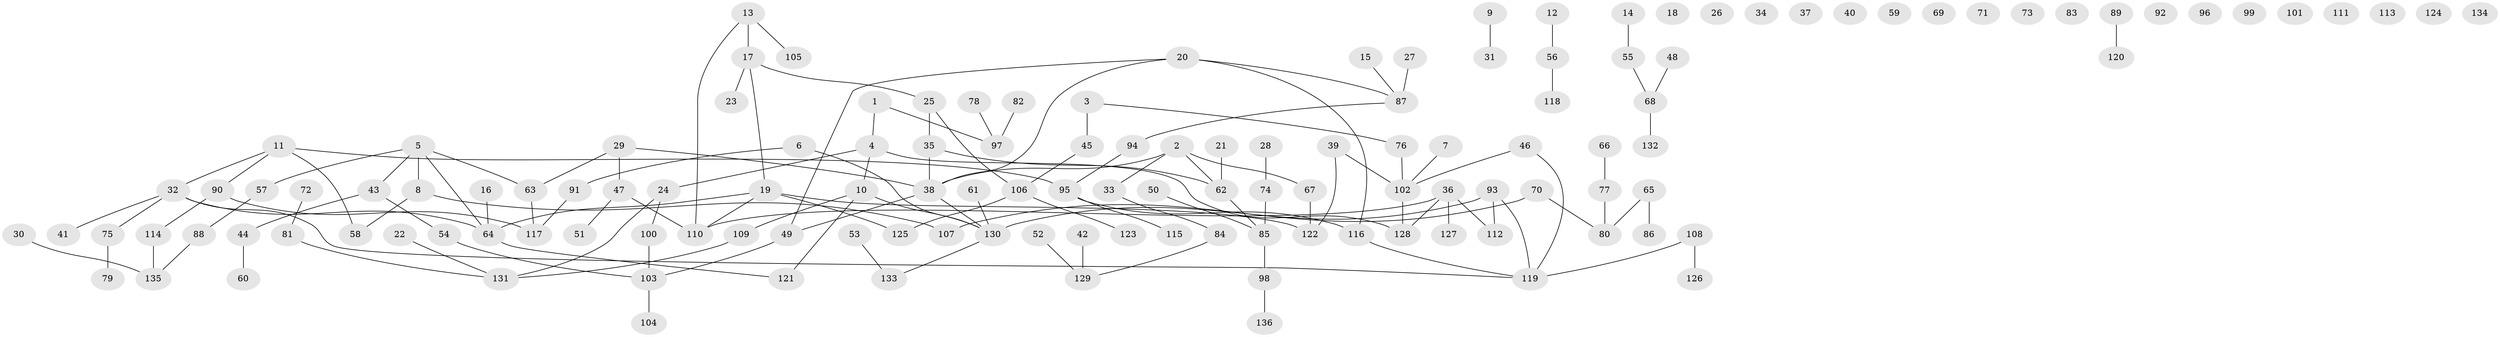 // coarse degree distribution, {11: 0.029411764705882353, 7: 0.058823529411764705, 5: 0.029411764705882353, 3: 0.14705882352941177, 2: 0.23529411764705882, 8: 0.029411764705882353, 4: 0.058823529411764705, 10: 0.029411764705882353, 1: 0.38235294117647056}
// Generated by graph-tools (version 1.1) at 2025/48/03/04/25 22:48:18]
// undirected, 136 vertices, 137 edges
graph export_dot {
  node [color=gray90,style=filled];
  1;
  2;
  3;
  4;
  5;
  6;
  7;
  8;
  9;
  10;
  11;
  12;
  13;
  14;
  15;
  16;
  17;
  18;
  19;
  20;
  21;
  22;
  23;
  24;
  25;
  26;
  27;
  28;
  29;
  30;
  31;
  32;
  33;
  34;
  35;
  36;
  37;
  38;
  39;
  40;
  41;
  42;
  43;
  44;
  45;
  46;
  47;
  48;
  49;
  50;
  51;
  52;
  53;
  54;
  55;
  56;
  57;
  58;
  59;
  60;
  61;
  62;
  63;
  64;
  65;
  66;
  67;
  68;
  69;
  70;
  71;
  72;
  73;
  74;
  75;
  76;
  77;
  78;
  79;
  80;
  81;
  82;
  83;
  84;
  85;
  86;
  87;
  88;
  89;
  90;
  91;
  92;
  93;
  94;
  95;
  96;
  97;
  98;
  99;
  100;
  101;
  102;
  103;
  104;
  105;
  106;
  107;
  108;
  109;
  110;
  111;
  112;
  113;
  114;
  115;
  116;
  117;
  118;
  119;
  120;
  121;
  122;
  123;
  124;
  125;
  126;
  127;
  128;
  129;
  130;
  131;
  132;
  133;
  134;
  135;
  136;
  1 -- 4;
  1 -- 97;
  2 -- 33;
  2 -- 38;
  2 -- 62;
  2 -- 67;
  3 -- 45;
  3 -- 76;
  4 -- 10;
  4 -- 24;
  4 -- 128;
  5 -- 8;
  5 -- 43;
  5 -- 57;
  5 -- 63;
  5 -- 64;
  6 -- 91;
  6 -- 130;
  7 -- 102;
  8 -- 58;
  8 -- 107;
  9 -- 31;
  10 -- 109;
  10 -- 121;
  10 -- 130;
  11 -- 32;
  11 -- 58;
  11 -- 90;
  11 -- 95;
  12 -- 56;
  13 -- 17;
  13 -- 105;
  13 -- 110;
  14 -- 55;
  15 -- 87;
  16 -- 64;
  17 -- 19;
  17 -- 23;
  17 -- 25;
  19 -- 64;
  19 -- 110;
  19 -- 122;
  19 -- 125;
  20 -- 38;
  20 -- 49;
  20 -- 87;
  20 -- 116;
  21 -- 62;
  22 -- 131;
  24 -- 100;
  24 -- 131;
  25 -- 35;
  25 -- 106;
  27 -- 87;
  28 -- 74;
  29 -- 38;
  29 -- 47;
  29 -- 63;
  30 -- 135;
  32 -- 41;
  32 -- 64;
  32 -- 75;
  32 -- 119;
  33 -- 84;
  35 -- 38;
  35 -- 62;
  36 -- 110;
  36 -- 112;
  36 -- 127;
  36 -- 128;
  38 -- 49;
  38 -- 130;
  39 -- 102;
  39 -- 122;
  42 -- 129;
  43 -- 44;
  43 -- 54;
  44 -- 60;
  45 -- 106;
  46 -- 102;
  46 -- 119;
  47 -- 51;
  47 -- 110;
  48 -- 68;
  49 -- 103;
  50 -- 85;
  52 -- 129;
  53 -- 133;
  54 -- 103;
  55 -- 68;
  56 -- 118;
  57 -- 88;
  61 -- 130;
  62 -- 85;
  63 -- 117;
  64 -- 121;
  65 -- 80;
  65 -- 86;
  66 -- 77;
  67 -- 122;
  68 -- 132;
  70 -- 80;
  70 -- 107;
  72 -- 81;
  74 -- 85;
  75 -- 79;
  76 -- 102;
  77 -- 80;
  78 -- 97;
  81 -- 131;
  82 -- 97;
  84 -- 129;
  85 -- 98;
  87 -- 94;
  88 -- 135;
  89 -- 120;
  90 -- 114;
  90 -- 117;
  91 -- 117;
  93 -- 112;
  93 -- 119;
  93 -- 130;
  94 -- 95;
  95 -- 115;
  95 -- 116;
  98 -- 136;
  100 -- 103;
  102 -- 128;
  103 -- 104;
  106 -- 123;
  106 -- 125;
  108 -- 119;
  108 -- 126;
  109 -- 131;
  114 -- 135;
  116 -- 119;
  130 -- 133;
}
